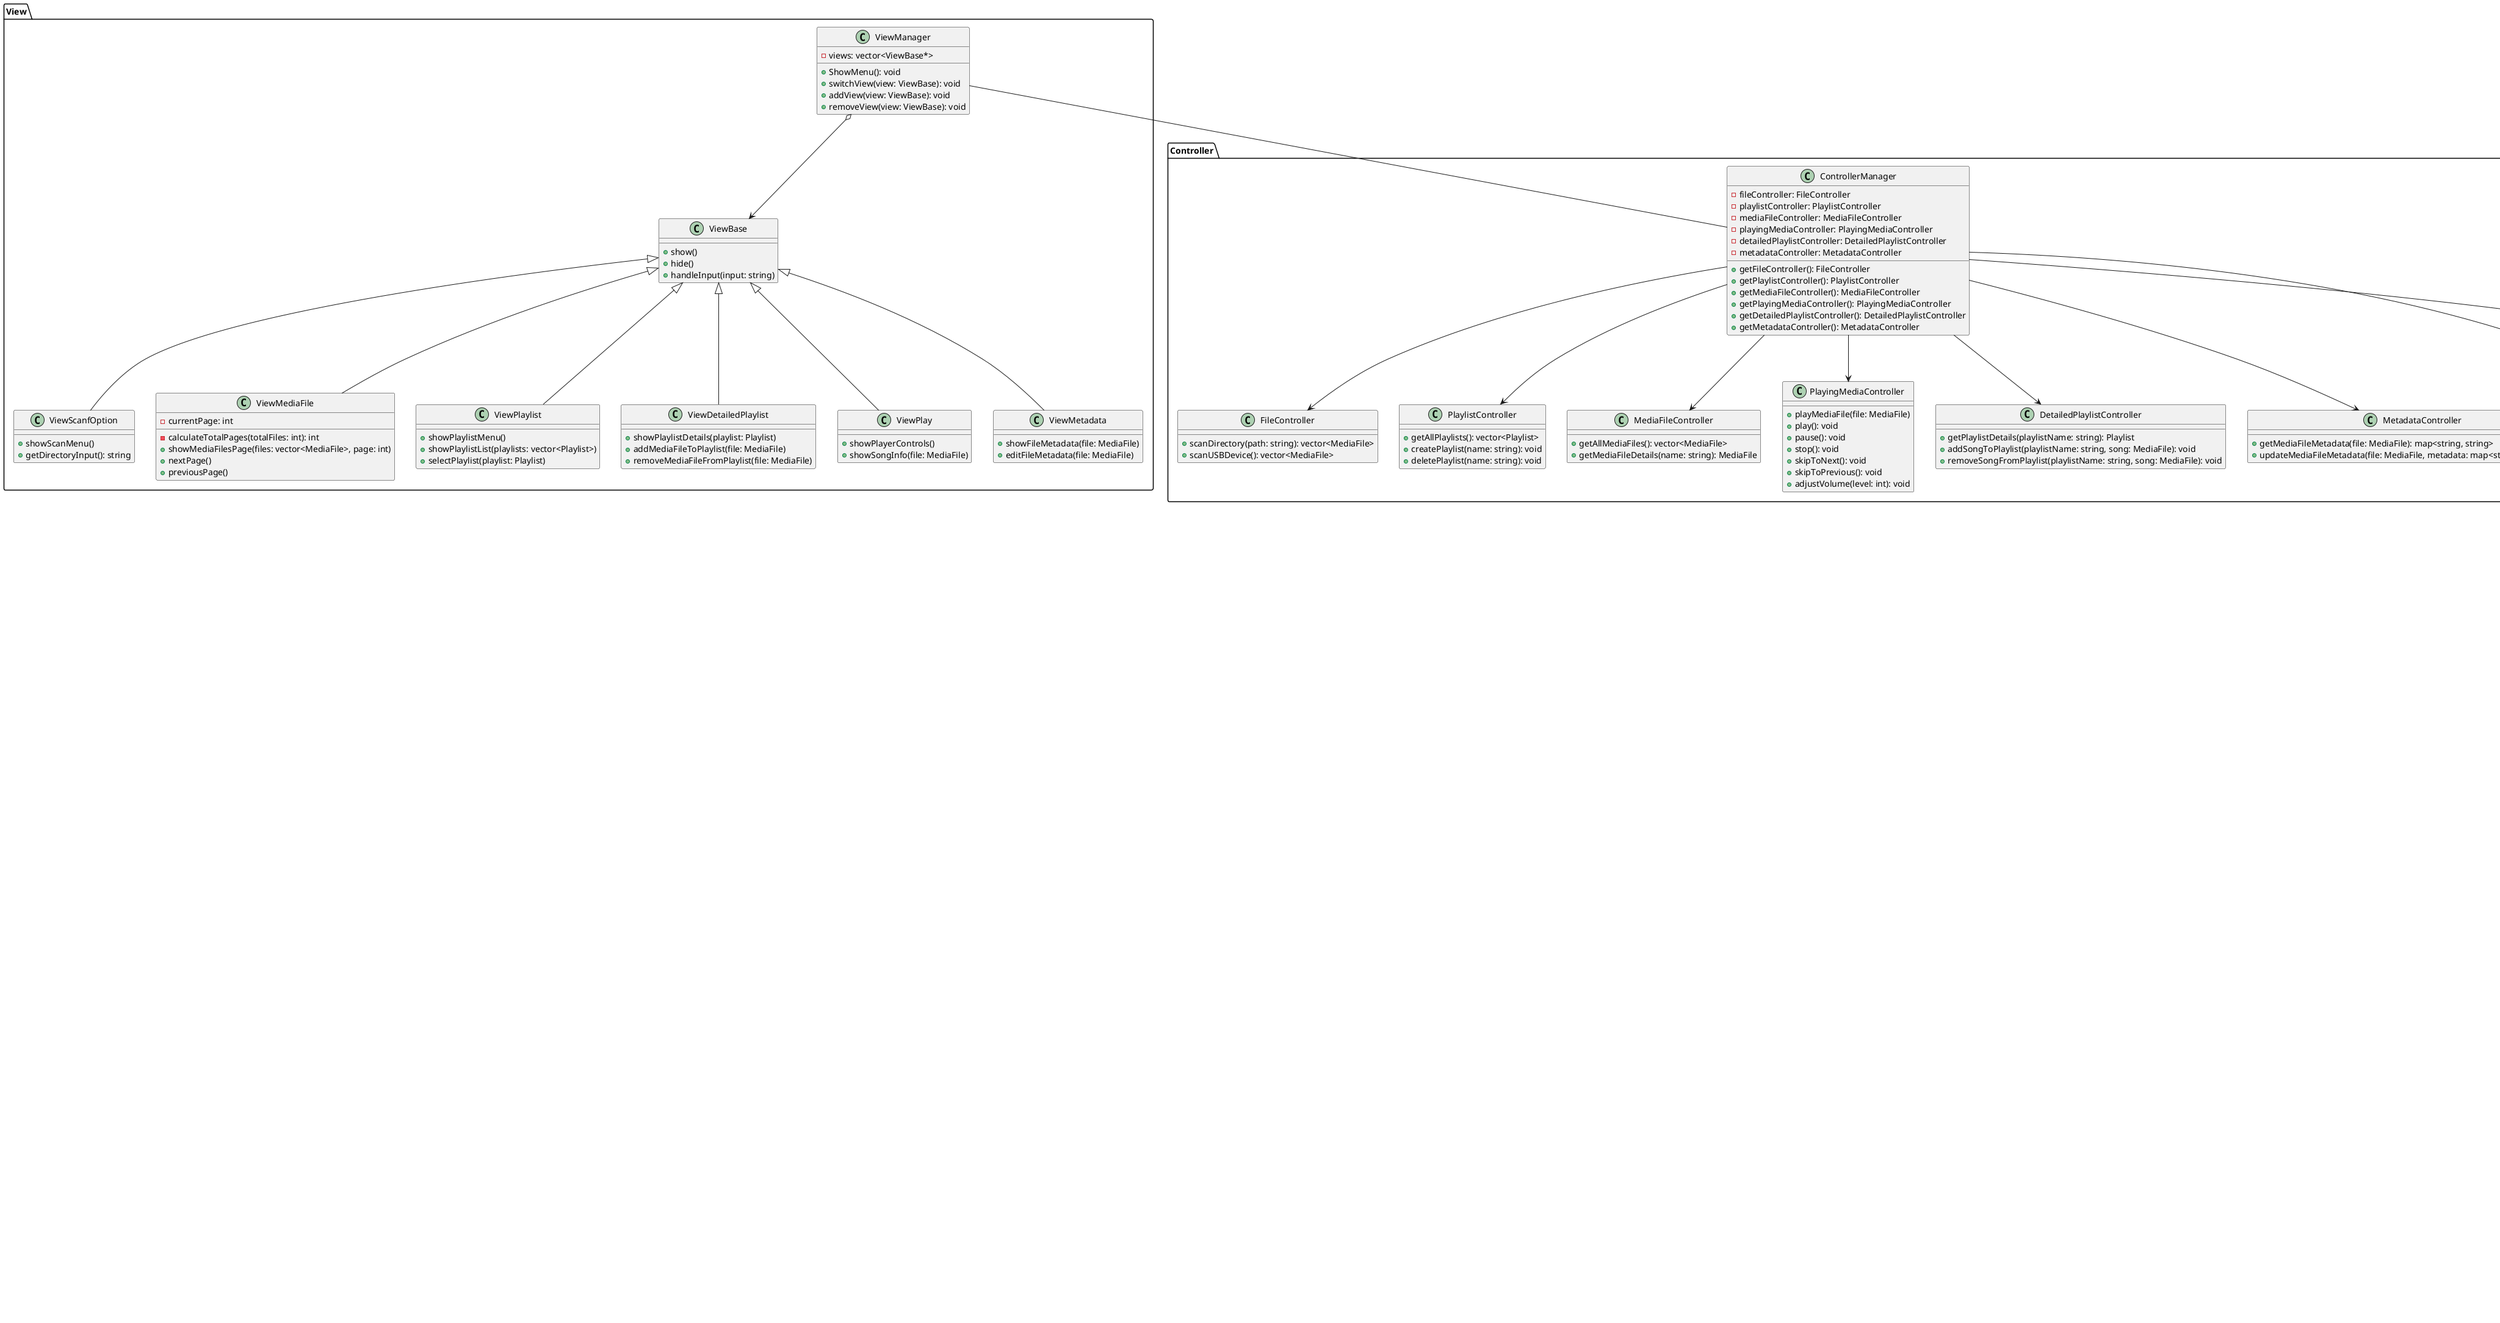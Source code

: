 @startuml classDiagram
package Model {
    class MediaFile {
        - name: string
        - path: string
        - type: string
        - metadata: Metadata

        + getName(): string
        + getPath(): string
        + getType(): string
        + getMetadata(): Metadata
        + setMetadata(metadata: Metadata): void
        + setType(type: string): void
    }

    class Playlist {
        - name: string
        - songs: vector<MediaFile>

        + getName(): string
        + getSongs(): vector<MediaFile>
        + addSong(song: MediaFile): void
        + removeSong(song: MediaFile): void
    }

    class MediaLibrary {
        - mediaFiles: vector<MediaFile>

        + getAllMediaFiles(): vector<MediaFile>
        + addMediaFile(file: MediaFile): void
        + removeMediaFile(file: MediaFile): void
        + getMediaFileByName(name: string): MediaFile
        + scanDirectory(path: string): void
        + scanUSBDevice(): void
    }

    class PlaylistLibrary {
        - playlists: vector<Playlist>

        + getAllPlaylists(): vector<Playlist>
        + addPlaylist(playlist: Playlist): void
        + removePlaylist(playlist: Playlist): void
        + getPlaylistByName(name: string): Playlist
    }

    class ModelManager {
        - mediaLibrary: MediaLibrary
        - playlistLibrary: PlaylistLibrary
        - playingMedia: PlayingMedia

        + getMediaLibrary(): MediaLibrary
        + getPlaylistLibrary(): PlaylistLibrary
        + getPlayingMedia(): PlayingMedia
    }

    class PlayingMedia {
        - currentMediaFile: MediaFile*
        - currentTime: int
        - isPlaying: bool

        + getCurrentMediaFile(): MediaFile*
        + setCurrentMediaFile(mediaFile: MediaFile*): void
        + getCurrentTime(): int
        + setCurrentTime(time: int): void
        + getIsPlaying(): bool
        + setIsPlaying(playing: bool): void
        + play(): void
        + pause(): void
        + stop(): void
        + skiptoNext(): void
        + skiptoPrevious(): void
        + skipForward(seconds: int): void
        + skipBackward(seconds: int): void
    }

    class Metadata {
        - data: map<string, string>

        + getData(): map<string, string>
        + setData(data: map<string, string>): void
        + getValue(key: string): string
        + setValue(key: string, value: string): void
    }

    class DeviceManager {
        - volume: int
        - s32k144Connection: S32K144Interface*
        + setVolume(level: int)
        + getVolume(): int
        + updateDisplay(info: string)
    }

    ' Liên kết giữa các lớp
    ModelManager --> MediaLibrary
    ModelManager --> PlaylistLibrary
    ModelManager --> PlayingMedia
    MediaLibrary o--> MediaFile
    PlaylistLibrary o--> Playlist
    Playlist o--> MediaFile
    MediaFile o--> Metadata
}

package Controller {
    class FileController {
        + scanDirectory(path: string): vector<MediaFile>
        + scanUSBDevice(): vector<MediaFile>
        
    }

    class PlaylistController {
        + getAllPlaylists(): vector<Playlist>
        + createPlaylist(name: string): void
        + deletePlaylist(name: string): void
    }

    class MediaFileController {
        + getAllMediaFiles(): vector<MediaFile>
        + getMediaFileDetails(name: string): MediaFile
    }

    class PlayingMediaController {
        + playMediaFile(file: MediaFile)
        + play(): void
        + pause(): void
        + stop(): void
        + skipToNext(): void
        + skipToPrevious(): void
        + adjustVolume(level: int): void
    }

    class DetailedPlaylistController {
        + getPlaylistDetails(playlistName: string): Playlist
        + addSongToPlaylist(playlistName: string, song: MediaFile): void
        + removeSongFromPlaylist(playlistName: string, song: MediaFile): void
    }

    class MetadataController {
        + getMediaFileMetadata(file: MediaFile): map<string, string>
        + updateMediaFileMetadata(file: MediaFile, metadata: map<string, string>): void
    }

    class ControllerManager {
        - fileController: FileController
        - playlistController: PlaylistController
        - mediaFileController: MediaFileController
        - playingMediaController: PlayingMediaController
        - detailedPlaylistController: DetailedPlaylistController
        - metadataController: MetadataController

        + getFileController(): FileController
        + getPlaylistController(): PlaylistController
        + getMediaFileController(): MediaFileController
        + getPlayingMediaController(): PlayingMediaController
        + getDetailedPlaylistController(): DetailedPlaylistController
        + getMetadataController(): MetadataController
    }

    ' Liên kết giữa các Controller
    ControllerManager --> FileController
    ControllerManager --> PlaylistController
    ControllerManager --> MediaFileController
    ControllerManager --> PlayingMediaController
    ControllerManager --> DetailedPlaylistController
    ControllerManager --> MetadataController
}

package View {
    class ViewBase {
        + show()
        + hide()
        + handleInput(input: string)
    }

    class ViewScanfOption {
        + showScanMenu()
        + getDirectoryInput(): string
    }

    class ViewMediaFile {
        - calculateTotalPages(totalFiles: int): int
        - currentPage: int
        + showMediaFilesPage(files: vector<MediaFile>, page: int)
        + nextPage()
        + previousPage()
    }

    class ViewPlaylist {
        + showPlaylistMenu()
        + showPlaylistList(playlists: vector<Playlist>)
        + selectPlaylist(playlist: Playlist)
    }

    class ViewDetailedPlaylist {
        + showPlaylistDetails(playlist: Playlist)
        + addMediaFileToPlaylist(file: MediaFile)
        + removeMediaFileFromPlaylist(file: MediaFile)
    }

    class ViewPlay {
        + showPlayerControls()
        + showSongInfo(file: MediaFile)
    }

    class ViewMetadata {
        + showFileMetadata(file: MediaFile)
        + editFileMetadata(file: MediaFile)
    }

    class ViewManager {
        - views: vector<ViewBase*>
        + ShowMenu(): void
        + switchView(view: ViewBase): void
        + addView(view: ViewBase): void
        + removeView(view: ViewBase): void
    }
    ViewManager o--> ViewBase
    ViewBase <|-- ViewScanfOption
    ViewBase <|-- ViewMediaFile
    ViewBase <|-- ViewPlaylist
    ViewBase <|-- ViewDetailedPlaylist
    ViewBase <|-- ViewPlay
    ViewBase <|-- ViewMetadata
}

package Hardware {
    class KL46ZBoard {
        - serialConnection: SerialPort*
        + connect()
        + disconnect()
        + readADC(): int
        + readButtons(): ButtonState
        + updateDisplay(text: string)
    }
}


enum ButtonType {
    PLAY_PAUSE
    NEXT
    PREVIOUS
    STOP
}

ViewManager -- ControllerManager
ControllerManager -- ModelManager
KL46ZBoard --> DeviceManager
ControllerManager -- DeviceManager

DeviceManager --> ButtonType : handles >



@enduml